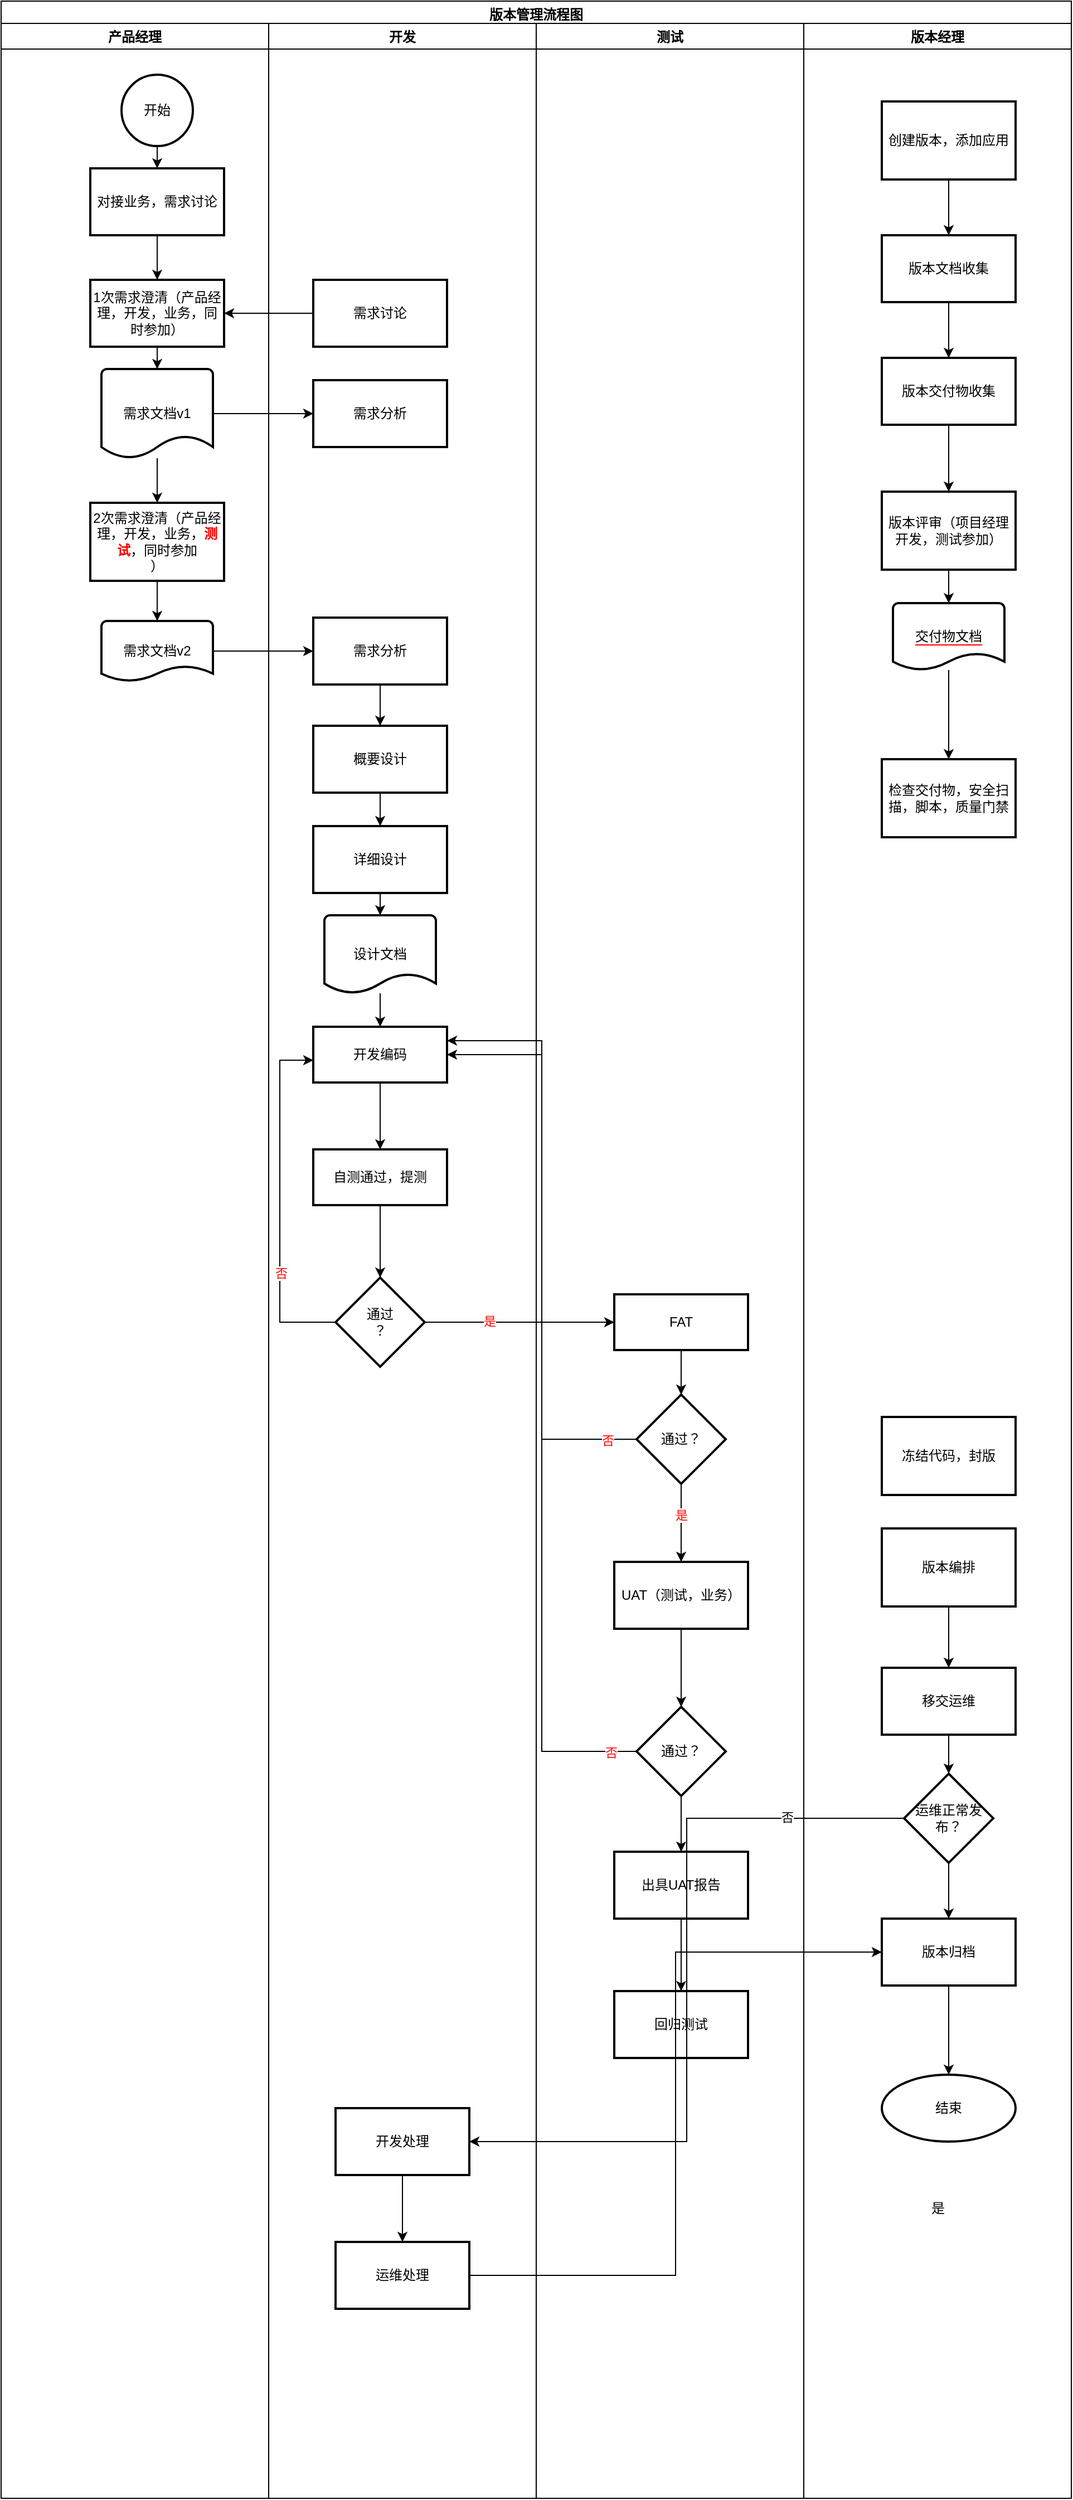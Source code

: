<mxfile version="20.2.3" type="github">
  <diagram id="prtHgNgQTEPvFCAcTncT" name="Page-1">
    <mxGraphModel dx="2087" dy="2936" grid="1" gridSize="10" guides="1" tooltips="1" connect="1" arrows="1" fold="1" page="1" pageScale="1" pageWidth="827" pageHeight="1169" math="0" shadow="0">
      <root>
        <mxCell id="0" />
        <mxCell id="1" parent="0" />
        <mxCell id="lutoSb2hvt4KpB5OYZrL-9" value="版本管理流程图" style="swimlane;" vertex="1" parent="1">
          <mxGeometry x="-160" y="-1200" width="960" height="2240" as="geometry" />
        </mxCell>
        <mxCell id="lutoSb2hvt4KpB5OYZrL-10" value="开发" style="swimlane;" vertex="1" parent="lutoSb2hvt4KpB5OYZrL-9">
          <mxGeometry x="240" y="20" width="240" height="2220" as="geometry" />
        </mxCell>
        <mxCell id="lutoSb2hvt4KpB5OYZrL-53" value="需求讨论" style="whiteSpace=wrap;html=1;strokeWidth=2;" vertex="1" parent="lutoSb2hvt4KpB5OYZrL-10">
          <mxGeometry x="40" y="230" width="120" height="60" as="geometry" />
        </mxCell>
        <mxCell id="lutoSb2hvt4KpB5OYZrL-60" value="需求分析" style="whiteSpace=wrap;html=1;strokeWidth=2;" vertex="1" parent="lutoSb2hvt4KpB5OYZrL-10">
          <mxGeometry x="40" y="533" width="120" height="60" as="geometry" />
        </mxCell>
        <mxCell id="lutoSb2hvt4KpB5OYZrL-68" value="需求分析" style="whiteSpace=wrap;html=1;strokeWidth=2;" vertex="1" parent="lutoSb2hvt4KpB5OYZrL-10">
          <mxGeometry x="40" y="320" width="120" height="60" as="geometry" />
        </mxCell>
        <mxCell id="lutoSb2hvt4KpB5OYZrL-70" value="概要设计" style="whiteSpace=wrap;html=1;strokeWidth=2;" vertex="1" parent="lutoSb2hvt4KpB5OYZrL-10">
          <mxGeometry x="40" y="630" width="120" height="60" as="geometry" />
        </mxCell>
        <mxCell id="lutoSb2hvt4KpB5OYZrL-72" value="设计文档" style="strokeWidth=2;html=1;shape=mxgraph.flowchart.document2;whiteSpace=wrap;size=0.25;" vertex="1" parent="lutoSb2hvt4KpB5OYZrL-10">
          <mxGeometry x="50" y="800" width="100" height="70" as="geometry" />
        </mxCell>
        <mxCell id="lutoSb2hvt4KpB5OYZrL-74" style="edgeStyle=orthogonalEdgeStyle;rounded=0;orthogonalLoop=1;jettySize=auto;html=1;entryX=0.5;entryY=0;entryDx=0;entryDy=0;entryPerimeter=0;fontColor=#FF0000;" edge="1" parent="lutoSb2hvt4KpB5OYZrL-10" source="lutoSb2hvt4KpB5OYZrL-73" target="lutoSb2hvt4KpB5OYZrL-72">
          <mxGeometry relative="1" as="geometry" />
        </mxCell>
        <mxCell id="lutoSb2hvt4KpB5OYZrL-73" value="详细设计" style="whiteSpace=wrap;html=1;strokeWidth=2;" vertex="1" parent="lutoSb2hvt4KpB5OYZrL-10">
          <mxGeometry x="40" y="720" width="120" height="60" as="geometry" />
        </mxCell>
        <mxCell id="lutoSb2hvt4KpB5OYZrL-71" style="edgeStyle=orthogonalEdgeStyle;rounded=0;orthogonalLoop=1;jettySize=auto;html=1;fontColor=#FF0000;" edge="1" parent="lutoSb2hvt4KpB5OYZrL-10" source="lutoSb2hvt4KpB5OYZrL-70" target="lutoSb2hvt4KpB5OYZrL-73">
          <mxGeometry relative="1" as="geometry">
            <mxPoint x="100" y="760" as="targetPoint" />
          </mxGeometry>
        </mxCell>
        <mxCell id="lutoSb2hvt4KpB5OYZrL-80" value="" style="edgeStyle=orthogonalEdgeStyle;rounded=0;orthogonalLoop=1;jettySize=auto;html=1;fontColor=#FF0000;" edge="1" parent="lutoSb2hvt4KpB5OYZrL-10" source="lutoSb2hvt4KpB5OYZrL-77" target="lutoSb2hvt4KpB5OYZrL-79">
          <mxGeometry relative="1" as="geometry" />
        </mxCell>
        <mxCell id="lutoSb2hvt4KpB5OYZrL-77" value="开发编码" style="whiteSpace=wrap;html=1;strokeWidth=2;" vertex="1" parent="lutoSb2hvt4KpB5OYZrL-10">
          <mxGeometry x="40" y="900" width="120" height="50" as="geometry" />
        </mxCell>
        <mxCell id="lutoSb2hvt4KpB5OYZrL-78" value="" style="edgeStyle=orthogonalEdgeStyle;rounded=0;orthogonalLoop=1;jettySize=auto;html=1;fontColor=#FF0000;" edge="1" parent="lutoSb2hvt4KpB5OYZrL-10" source="lutoSb2hvt4KpB5OYZrL-72" target="lutoSb2hvt4KpB5OYZrL-77">
          <mxGeometry relative="1" as="geometry" />
        </mxCell>
        <mxCell id="lutoSb2hvt4KpB5OYZrL-79" value="自测通过，提测" style="whiteSpace=wrap;html=1;strokeWidth=2;" vertex="1" parent="lutoSb2hvt4KpB5OYZrL-10">
          <mxGeometry x="40" y="1010" width="120" height="50" as="geometry" />
        </mxCell>
        <mxCell id="lutoSb2hvt4KpB5OYZrL-141" value="开发处理" style="whiteSpace=wrap;html=1;strokeWidth=2;" vertex="1" parent="lutoSb2hvt4KpB5OYZrL-10">
          <mxGeometry x="60" y="1870" width="120" height="60" as="geometry" />
        </mxCell>
        <mxCell id="lutoSb2hvt4KpB5OYZrL-143" value="运维处理" style="whiteSpace=wrap;html=1;strokeWidth=2;" vertex="1" parent="lutoSb2hvt4KpB5OYZrL-10">
          <mxGeometry x="60" y="1990" width="120" height="60" as="geometry" />
        </mxCell>
        <mxCell id="lutoSb2hvt4KpB5OYZrL-144" value="" style="edgeStyle=orthogonalEdgeStyle;rounded=0;orthogonalLoop=1;jettySize=auto;html=1;fontColor=#000000;" edge="1" parent="lutoSb2hvt4KpB5OYZrL-10" source="lutoSb2hvt4KpB5OYZrL-141" target="lutoSb2hvt4KpB5OYZrL-143">
          <mxGeometry relative="1" as="geometry" />
        </mxCell>
        <mxCell id="lutoSb2hvt4KpB5OYZrL-11" value="测试" style="swimlane;startSize=23;" vertex="1" parent="lutoSb2hvt4KpB5OYZrL-9">
          <mxGeometry x="480" y="20" width="240" height="2220" as="geometry" />
        </mxCell>
        <mxCell id="lutoSb2hvt4KpB5OYZrL-86" value="FAT" style="whiteSpace=wrap;html=1;strokeWidth=2;" vertex="1" parent="lutoSb2hvt4KpB5OYZrL-11">
          <mxGeometry x="70" y="1140" width="120" height="50" as="geometry" />
        </mxCell>
        <mxCell id="lutoSb2hvt4KpB5OYZrL-100" value="UAT（测试，业务）" style="whiteSpace=wrap;html=1;strokeWidth=2;" vertex="1" parent="lutoSb2hvt4KpB5OYZrL-11">
          <mxGeometry x="70" y="1380" width="120" height="60" as="geometry" />
        </mxCell>
        <mxCell id="lutoSb2hvt4KpB5OYZrL-90" value="通过？" style="rhombus;whiteSpace=wrap;html=1;strokeWidth=2;" vertex="1" parent="lutoSb2hvt4KpB5OYZrL-11">
          <mxGeometry x="90" y="1230" width="80" height="80" as="geometry" />
        </mxCell>
        <mxCell id="lutoSb2hvt4KpB5OYZrL-91" value="" style="edgeStyle=orthogonalEdgeStyle;rounded=0;orthogonalLoop=1;jettySize=auto;html=1;fontColor=#FF0000;" edge="1" parent="lutoSb2hvt4KpB5OYZrL-11" source="lutoSb2hvt4KpB5OYZrL-86" target="lutoSb2hvt4KpB5OYZrL-90">
          <mxGeometry relative="1" as="geometry" />
        </mxCell>
        <mxCell id="lutoSb2hvt4KpB5OYZrL-101" value="" style="edgeStyle=orthogonalEdgeStyle;rounded=0;orthogonalLoop=1;jettySize=auto;html=1;fontColor=#FF0000;" edge="1" parent="lutoSb2hvt4KpB5OYZrL-11" source="lutoSb2hvt4KpB5OYZrL-90" target="lutoSb2hvt4KpB5OYZrL-100">
          <mxGeometry relative="1" as="geometry" />
        </mxCell>
        <mxCell id="lutoSb2hvt4KpB5OYZrL-104" value="是" style="edgeLabel;html=1;align=center;verticalAlign=middle;resizable=0;points=[];fontColor=#FF0000;" vertex="1" connectable="0" parent="lutoSb2hvt4KpB5OYZrL-101">
          <mxGeometry x="-0.218" relative="1" as="geometry">
            <mxPoint as="offset" />
          </mxGeometry>
        </mxCell>
        <mxCell id="lutoSb2hvt4KpB5OYZrL-108" value="出具UAT报告" style="whiteSpace=wrap;html=1;strokeWidth=2;" vertex="1" parent="lutoSb2hvt4KpB5OYZrL-11">
          <mxGeometry x="70" y="1640" width="120" height="60" as="geometry" />
        </mxCell>
        <mxCell id="lutoSb2hvt4KpB5OYZrL-124" value="回归测试" style="whiteSpace=wrap;html=1;strokeWidth=2;" vertex="1" parent="lutoSb2hvt4KpB5OYZrL-11">
          <mxGeometry x="70" y="1765" width="120" height="60" as="geometry" />
        </mxCell>
        <mxCell id="lutoSb2hvt4KpB5OYZrL-125" value="" style="edgeStyle=orthogonalEdgeStyle;rounded=0;orthogonalLoop=1;jettySize=auto;html=1;fontColor=#000000;" edge="1" parent="lutoSb2hvt4KpB5OYZrL-11" source="lutoSb2hvt4KpB5OYZrL-108" target="lutoSb2hvt4KpB5OYZrL-124">
          <mxGeometry relative="1" as="geometry" />
        </mxCell>
        <mxCell id="lutoSb2hvt4KpB5OYZrL-16" value="版本经理" style="swimlane;" vertex="1" parent="lutoSb2hvt4KpB5OYZrL-9">
          <mxGeometry x="720" y="20" width="240" height="2220" as="geometry" />
        </mxCell>
        <mxCell id="lutoSb2hvt4KpB5OYZrL-113" style="edgeStyle=orthogonalEdgeStyle;rounded=0;orthogonalLoop=1;jettySize=auto;html=1;entryX=0.5;entryY=0;entryDx=0;entryDy=0;fontColor=#FF0000;" edge="1" parent="lutoSb2hvt4KpB5OYZrL-16" source="lutoSb2hvt4KpB5OYZrL-84" target="lutoSb2hvt4KpB5OYZrL-85">
          <mxGeometry relative="1" as="geometry" />
        </mxCell>
        <mxCell id="lutoSb2hvt4KpB5OYZrL-84" value="创建版本，添加应用" style="whiteSpace=wrap;html=1;strokeWidth=2;" vertex="1" parent="lutoSb2hvt4KpB5OYZrL-16">
          <mxGeometry x="70" y="70" width="120" height="70" as="geometry" />
        </mxCell>
        <mxCell id="lutoSb2hvt4KpB5OYZrL-114" style="edgeStyle=orthogonalEdgeStyle;rounded=0;orthogonalLoop=1;jettySize=auto;html=1;exitX=0.5;exitY=1;exitDx=0;exitDy=0;entryX=0.5;entryY=0;entryDx=0;entryDy=0;fontColor=#FF0000;" edge="1" parent="lutoSb2hvt4KpB5OYZrL-16" source="lutoSb2hvt4KpB5OYZrL-85" target="lutoSb2hvt4KpB5OYZrL-102">
          <mxGeometry relative="1" as="geometry" />
        </mxCell>
        <mxCell id="lutoSb2hvt4KpB5OYZrL-85" value="版本文档收集" style="whiteSpace=wrap;html=1;strokeWidth=2;" vertex="1" parent="lutoSb2hvt4KpB5OYZrL-16">
          <mxGeometry x="70" y="190" width="120" height="60" as="geometry" />
        </mxCell>
        <mxCell id="lutoSb2hvt4KpB5OYZrL-115" style="edgeStyle=orthogonalEdgeStyle;rounded=0;orthogonalLoop=1;jettySize=auto;html=1;exitX=0.5;exitY=1;exitDx=0;exitDy=0;entryX=0.5;entryY=0;entryDx=0;entryDy=0;fontColor=#FF0000;" edge="1" parent="lutoSb2hvt4KpB5OYZrL-16" source="lutoSb2hvt4KpB5OYZrL-102" target="lutoSb2hvt4KpB5OYZrL-103">
          <mxGeometry relative="1" as="geometry" />
        </mxCell>
        <mxCell id="lutoSb2hvt4KpB5OYZrL-102" value="版本交付物收集" style="whiteSpace=wrap;html=1;strokeWidth=2;" vertex="1" parent="lutoSb2hvt4KpB5OYZrL-16">
          <mxGeometry x="70" y="300" width="120" height="60" as="geometry" />
        </mxCell>
        <mxCell id="lutoSb2hvt4KpB5OYZrL-117" style="edgeStyle=orthogonalEdgeStyle;rounded=0;orthogonalLoop=1;jettySize=auto;html=1;entryX=0.5;entryY=0;entryDx=0;entryDy=0;entryPerimeter=0;fontColor=#FF0000;" edge="1" parent="lutoSb2hvt4KpB5OYZrL-16" source="lutoSb2hvt4KpB5OYZrL-103" target="lutoSb2hvt4KpB5OYZrL-116">
          <mxGeometry relative="1" as="geometry" />
        </mxCell>
        <mxCell id="lutoSb2hvt4KpB5OYZrL-103" value="版本评审（项目经理开发，测试参加）" style="whiteSpace=wrap;html=1;strokeWidth=2;" vertex="1" parent="lutoSb2hvt4KpB5OYZrL-16">
          <mxGeometry x="70" y="420" width="120" height="70" as="geometry" />
        </mxCell>
        <mxCell id="lutoSb2hvt4KpB5OYZrL-119" value="" style="edgeStyle=orthogonalEdgeStyle;rounded=0;orthogonalLoop=1;jettySize=auto;html=1;fontColor=#000000;entryX=0.5;entryY=0;entryDx=0;entryDy=0;" edge="1" parent="lutoSb2hvt4KpB5OYZrL-16" source="lutoSb2hvt4KpB5OYZrL-116" target="lutoSb2hvt4KpB5OYZrL-120">
          <mxGeometry relative="1" as="geometry">
            <mxPoint x="130" y="660" as="targetPoint" />
          </mxGeometry>
        </mxCell>
        <mxCell id="lutoSb2hvt4KpB5OYZrL-116" value="&lt;font style=&quot;background-color: rgb(255, 255, 255);&quot; color=&quot;#000000&quot;&gt;交付物文档&lt;/font&gt;" style="strokeWidth=2;html=1;shape=mxgraph.flowchart.document2;whiteSpace=wrap;size=0.25;labelBackgroundColor=#FF0000;fontColor=#FF0000;align=center;" vertex="1" parent="lutoSb2hvt4KpB5OYZrL-16">
          <mxGeometry x="80" y="520" width="100" height="60" as="geometry" />
        </mxCell>
        <mxCell id="lutoSb2hvt4KpB5OYZrL-120" value="检查交付物，安全扫描，脚本，质量门禁" style="whiteSpace=wrap;html=1;strokeWidth=2;" vertex="1" parent="lutoSb2hvt4KpB5OYZrL-16">
          <mxGeometry x="70" y="660" width="120" height="70" as="geometry" />
        </mxCell>
        <mxCell id="lutoSb2hvt4KpB5OYZrL-122" value="冻结代码，封版" style="whiteSpace=wrap;html=1;strokeWidth=2;" vertex="1" parent="lutoSb2hvt4KpB5OYZrL-16">
          <mxGeometry x="70" y="1250" width="120" height="70" as="geometry" />
        </mxCell>
        <mxCell id="lutoSb2hvt4KpB5OYZrL-126" value="版本编排" style="whiteSpace=wrap;html=1;strokeWidth=2;" vertex="1" parent="lutoSb2hvt4KpB5OYZrL-16">
          <mxGeometry x="70" y="1350" width="120" height="70" as="geometry" />
        </mxCell>
        <mxCell id="lutoSb2hvt4KpB5OYZrL-132" value="" style="edgeStyle=orthogonalEdgeStyle;rounded=0;orthogonalLoop=1;jettySize=auto;html=1;fontColor=#000000;" edge="1" parent="lutoSb2hvt4KpB5OYZrL-16" source="lutoSb2hvt4KpB5OYZrL-127" target="lutoSb2hvt4KpB5OYZrL-131">
          <mxGeometry relative="1" as="geometry" />
        </mxCell>
        <mxCell id="lutoSb2hvt4KpB5OYZrL-127" value="移交运维" style="whiteSpace=wrap;html=1;strokeWidth=2;" vertex="1" parent="lutoSb2hvt4KpB5OYZrL-16">
          <mxGeometry x="70" y="1475" width="120" height="60" as="geometry" />
        </mxCell>
        <mxCell id="lutoSb2hvt4KpB5OYZrL-128" value="" style="edgeStyle=orthogonalEdgeStyle;rounded=0;orthogonalLoop=1;jettySize=auto;html=1;fontColor=#000000;" edge="1" parent="lutoSb2hvt4KpB5OYZrL-16" source="lutoSb2hvt4KpB5OYZrL-126" target="lutoSb2hvt4KpB5OYZrL-127">
          <mxGeometry relative="1" as="geometry" />
        </mxCell>
        <mxCell id="lutoSb2hvt4KpB5OYZrL-131" value="运维正常发布？" style="rhombus;whiteSpace=wrap;html=1;strokeWidth=2;" vertex="1" parent="lutoSb2hvt4KpB5OYZrL-16">
          <mxGeometry x="90" y="1570" width="80" height="80" as="geometry" />
        </mxCell>
        <mxCell id="lutoSb2hvt4KpB5OYZrL-139" value="" style="edgeStyle=orthogonalEdgeStyle;rounded=0;orthogonalLoop=1;jettySize=auto;html=1;fontColor=#000000;" edge="1" parent="lutoSb2hvt4KpB5OYZrL-16" source="lutoSb2hvt4KpB5OYZrL-135" target="lutoSb2hvt4KpB5OYZrL-138">
          <mxGeometry relative="1" as="geometry" />
        </mxCell>
        <mxCell id="lutoSb2hvt4KpB5OYZrL-135" value="版本归档" style="whiteSpace=wrap;html=1;strokeWidth=2;" vertex="1" parent="lutoSb2hvt4KpB5OYZrL-16">
          <mxGeometry x="70" y="1700" width="120" height="60" as="geometry" />
        </mxCell>
        <mxCell id="lutoSb2hvt4KpB5OYZrL-136" value="" style="edgeStyle=orthogonalEdgeStyle;rounded=0;orthogonalLoop=1;jettySize=auto;html=1;fontColor=#000000;" edge="1" parent="lutoSb2hvt4KpB5OYZrL-16" source="lutoSb2hvt4KpB5OYZrL-131" target="lutoSb2hvt4KpB5OYZrL-135">
          <mxGeometry relative="1" as="geometry" />
        </mxCell>
        <mxCell id="lutoSb2hvt4KpB5OYZrL-138" value="结束" style="ellipse;whiteSpace=wrap;html=1;strokeWidth=2;" vertex="1" parent="lutoSb2hvt4KpB5OYZrL-16">
          <mxGeometry x="70" y="1840" width="120" height="60" as="geometry" />
        </mxCell>
        <mxCell id="lutoSb2hvt4KpB5OYZrL-21" value="产品经理" style="swimlane;" vertex="1" parent="lutoSb2hvt4KpB5OYZrL-9">
          <mxGeometry y="20" width="240" height="2220" as="geometry" />
        </mxCell>
        <mxCell id="lutoSb2hvt4KpB5OYZrL-22" value="开始&lt;br&gt;" style="strokeWidth=2;html=1;shape=mxgraph.flowchart.start_2;whiteSpace=wrap;" vertex="1" parent="lutoSb2hvt4KpB5OYZrL-21">
          <mxGeometry x="108" y="46" width="64" height="64" as="geometry" />
        </mxCell>
        <mxCell id="lutoSb2hvt4KpB5OYZrL-29" value="对接业务，需求讨论" style="whiteSpace=wrap;html=1;strokeWidth=2;" vertex="1" parent="lutoSb2hvt4KpB5OYZrL-21">
          <mxGeometry x="80" y="130" width="120" height="60" as="geometry" />
        </mxCell>
        <mxCell id="lutoSb2hvt4KpB5OYZrL-30" value="" style="edgeStyle=orthogonalEdgeStyle;rounded=0;orthogonalLoop=1;jettySize=auto;html=1;" edge="1" parent="lutoSb2hvt4KpB5OYZrL-21" source="lutoSb2hvt4KpB5OYZrL-22" target="lutoSb2hvt4KpB5OYZrL-29">
          <mxGeometry relative="1" as="geometry" />
        </mxCell>
        <mxCell id="lutoSb2hvt4KpB5OYZrL-31" value="1次需求澄清（产品经理，开发，业务，同时参加）" style="whiteSpace=wrap;html=1;strokeWidth=2;" vertex="1" parent="lutoSb2hvt4KpB5OYZrL-21">
          <mxGeometry x="80" y="230" width="120" height="60" as="geometry" />
        </mxCell>
        <mxCell id="lutoSb2hvt4KpB5OYZrL-32" value="" style="edgeStyle=orthogonalEdgeStyle;rounded=0;orthogonalLoop=1;jettySize=auto;html=1;" edge="1" parent="lutoSb2hvt4KpB5OYZrL-21" source="lutoSb2hvt4KpB5OYZrL-29" target="lutoSb2hvt4KpB5OYZrL-31">
          <mxGeometry relative="1" as="geometry" />
        </mxCell>
        <mxCell id="lutoSb2hvt4KpB5OYZrL-63" style="edgeStyle=orthogonalEdgeStyle;rounded=0;orthogonalLoop=1;jettySize=auto;html=1;entryX=0.5;entryY=0;entryDx=0;entryDy=0;entryPerimeter=0;fontColor=#FF0000;" edge="1" parent="lutoSb2hvt4KpB5OYZrL-21" source="lutoSb2hvt4KpB5OYZrL-55" target="lutoSb2hvt4KpB5OYZrL-58">
          <mxGeometry relative="1" as="geometry" />
        </mxCell>
        <mxCell id="lutoSb2hvt4KpB5OYZrL-55" value="2次需求澄清（产品经理，开发，业务，&lt;b&gt;&lt;font color=&quot;#ff0000&quot;&gt;测试&lt;/font&gt;&lt;/b&gt;，同时参加&lt;br&gt;）" style="whiteSpace=wrap;html=1;strokeWidth=2;" vertex="1" parent="lutoSb2hvt4KpB5OYZrL-21">
          <mxGeometry x="80" y="430" width="120" height="70" as="geometry" />
        </mxCell>
        <mxCell id="lutoSb2hvt4KpB5OYZrL-58" value="需求文档v2" style="strokeWidth=2;html=1;shape=mxgraph.flowchart.document2;whiteSpace=wrap;size=0.25;" vertex="1" parent="lutoSb2hvt4KpB5OYZrL-21">
          <mxGeometry x="90" y="536" width="100" height="54" as="geometry" />
        </mxCell>
        <mxCell id="lutoSb2hvt4KpB5OYZrL-64" style="edgeStyle=orthogonalEdgeStyle;rounded=0;orthogonalLoop=1;jettySize=auto;html=1;entryX=0.5;entryY=0;entryDx=0;entryDy=0;fontColor=#FF0000;" edge="1" parent="lutoSb2hvt4KpB5OYZrL-21" source="lutoSb2hvt4KpB5OYZrL-34" target="lutoSb2hvt4KpB5OYZrL-55">
          <mxGeometry relative="1" as="geometry" />
        </mxCell>
        <mxCell id="lutoSb2hvt4KpB5OYZrL-34" value="需求文档v1" style="strokeWidth=2;html=1;shape=mxgraph.flowchart.document2;whiteSpace=wrap;size=0.25;" vertex="1" parent="lutoSb2hvt4KpB5OYZrL-21">
          <mxGeometry x="90" y="310" width="100" height="80" as="geometry" />
        </mxCell>
        <mxCell id="lutoSb2hvt4KpB5OYZrL-33" style="edgeStyle=orthogonalEdgeStyle;rounded=0;orthogonalLoop=1;jettySize=auto;html=1;" edge="1" parent="lutoSb2hvt4KpB5OYZrL-21" source="lutoSb2hvt4KpB5OYZrL-31" target="lutoSb2hvt4KpB5OYZrL-34">
          <mxGeometry relative="1" as="geometry">
            <mxPoint x="370" y="260" as="targetPoint" />
          </mxGeometry>
        </mxCell>
        <mxCell id="lutoSb2hvt4KpB5OYZrL-61" value="" style="edgeStyle=orthogonalEdgeStyle;rounded=0;orthogonalLoop=1;jettySize=auto;html=1;fontColor=#FF0000;" edge="1" parent="lutoSb2hvt4KpB5OYZrL-9" source="lutoSb2hvt4KpB5OYZrL-58" target="lutoSb2hvt4KpB5OYZrL-60">
          <mxGeometry relative="1" as="geometry" />
        </mxCell>
        <mxCell id="lutoSb2hvt4KpB5OYZrL-66" style="edgeStyle=orthogonalEdgeStyle;rounded=0;orthogonalLoop=1;jettySize=auto;html=1;fontColor=#FF0000;" edge="1" parent="lutoSb2hvt4KpB5OYZrL-9" source="lutoSb2hvt4KpB5OYZrL-53" target="lutoSb2hvt4KpB5OYZrL-31">
          <mxGeometry relative="1" as="geometry" />
        </mxCell>
        <mxCell id="lutoSb2hvt4KpB5OYZrL-92" style="edgeStyle=orthogonalEdgeStyle;rounded=0;orthogonalLoop=1;jettySize=auto;html=1;entryX=1;entryY=0.25;entryDx=0;entryDy=0;fontColor=#FF0000;" edge="1" parent="lutoSb2hvt4KpB5OYZrL-9" source="lutoSb2hvt4KpB5OYZrL-90" target="lutoSb2hvt4KpB5OYZrL-77">
          <mxGeometry relative="1" as="geometry" />
        </mxCell>
        <mxCell id="lutoSb2hvt4KpB5OYZrL-93" value="否" style="edgeLabel;html=1;align=center;verticalAlign=middle;resizable=0;points=[];fontColor=#FF0000;" vertex="1" connectable="0" parent="lutoSb2hvt4KpB5OYZrL-92">
          <mxGeometry x="-0.902" y="1" relative="1" as="geometry">
            <mxPoint as="offset" />
          </mxGeometry>
        </mxCell>
        <mxCell id="lutoSb2hvt4KpB5OYZrL-140" style="edgeStyle=orthogonalEdgeStyle;rounded=0;orthogonalLoop=1;jettySize=auto;html=1;fontColor=#000000;entryX=1;entryY=0.5;entryDx=0;entryDy=0;" edge="1" parent="lutoSb2hvt4KpB5OYZrL-9" source="lutoSb2hvt4KpB5OYZrL-131" target="lutoSb2hvt4KpB5OYZrL-141">
          <mxGeometry relative="1" as="geometry">
            <mxPoint x="370" y="1920" as="targetPoint" />
          </mxGeometry>
        </mxCell>
        <mxCell id="lutoSb2hvt4KpB5OYZrL-146" value="否" style="edgeLabel;html=1;align=center;verticalAlign=middle;resizable=0;points=[];fontColor=#000000;" vertex="1" connectable="0" parent="lutoSb2hvt4KpB5OYZrL-140">
          <mxGeometry x="-0.69" y="-1" relative="1" as="geometry">
            <mxPoint as="offset" />
          </mxGeometry>
        </mxCell>
        <mxCell id="lutoSb2hvt4KpB5OYZrL-145" style="edgeStyle=orthogonalEdgeStyle;rounded=0;orthogonalLoop=1;jettySize=auto;html=1;entryX=0;entryY=0.5;entryDx=0;entryDy=0;fontColor=#000000;" edge="1" parent="lutoSb2hvt4KpB5OYZrL-9" source="lutoSb2hvt4KpB5OYZrL-143" target="lutoSb2hvt4KpB5OYZrL-135">
          <mxGeometry relative="1" as="geometry" />
        </mxCell>
        <mxCell id="lutoSb2hvt4KpB5OYZrL-67" style="edgeStyle=orthogonalEdgeStyle;rounded=0;orthogonalLoop=1;jettySize=auto;html=1;fontColor=#FF0000;" edge="1" parent="1" source="lutoSb2hvt4KpB5OYZrL-34">
          <mxGeometry relative="1" as="geometry">
            <mxPoint x="120" y="-830" as="targetPoint" />
          </mxGeometry>
        </mxCell>
        <mxCell id="lutoSb2hvt4KpB5OYZrL-69" style="edgeStyle=orthogonalEdgeStyle;rounded=0;orthogonalLoop=1;jettySize=auto;html=1;fontColor=#FF0000;" edge="1" parent="1" source="lutoSb2hvt4KpB5OYZrL-60">
          <mxGeometry relative="1" as="geometry">
            <mxPoint x="180" y="-550" as="targetPoint" />
          </mxGeometry>
        </mxCell>
        <mxCell id="lutoSb2hvt4KpB5OYZrL-89" style="edgeStyle=orthogonalEdgeStyle;rounded=0;orthogonalLoop=1;jettySize=auto;html=1;fontColor=#FF0000;entryX=0;entryY=0.5;entryDx=0;entryDy=0;" edge="1" parent="1" source="lutoSb2hvt4KpB5OYZrL-87" target="lutoSb2hvt4KpB5OYZrL-86">
          <mxGeometry relative="1" as="geometry">
            <mxPoint x="380" y="-15" as="targetPoint" />
          </mxGeometry>
        </mxCell>
        <mxCell id="lutoSb2hvt4KpB5OYZrL-94" value="是" style="edgeLabel;html=1;align=center;verticalAlign=middle;resizable=0;points=[];fontColor=#FF0000;" vertex="1" connectable="0" parent="lutoSb2hvt4KpB5OYZrL-89">
          <mxGeometry x="-0.318" y="1" relative="1" as="geometry">
            <mxPoint as="offset" />
          </mxGeometry>
        </mxCell>
        <mxCell id="lutoSb2hvt4KpB5OYZrL-98" style="edgeStyle=orthogonalEdgeStyle;rounded=0;orthogonalLoop=1;jettySize=auto;html=1;exitX=0;exitY=0.5;exitDx=0;exitDy=0;fontColor=#FF0000;" edge="1" parent="1" source="lutoSb2hvt4KpB5OYZrL-87" target="lutoSb2hvt4KpB5OYZrL-77">
          <mxGeometry relative="1" as="geometry">
            <mxPoint x="103" y="-228" as="targetPoint" />
            <Array as="points">
              <mxPoint x="90" y="-15" />
              <mxPoint x="90" y="-250" />
            </Array>
          </mxGeometry>
        </mxCell>
        <mxCell id="lutoSb2hvt4KpB5OYZrL-99" value="否" style="edgeLabel;html=1;align=center;verticalAlign=middle;resizable=0;points=[];fontColor=#FF0000;" vertex="1" connectable="0" parent="lutoSb2hvt4KpB5OYZrL-98">
          <mxGeometry x="-0.403" y="-1" relative="1" as="geometry">
            <mxPoint as="offset" />
          </mxGeometry>
        </mxCell>
        <mxCell id="lutoSb2hvt4KpB5OYZrL-87" value="通过&lt;br&gt;？" style="rhombus;whiteSpace=wrap;html=1;strokeWidth=2;" vertex="1" parent="1">
          <mxGeometry x="140" y="-55" width="80" height="80" as="geometry" />
        </mxCell>
        <mxCell id="lutoSb2hvt4KpB5OYZrL-88" value="" style="edgeStyle=orthogonalEdgeStyle;rounded=0;orthogonalLoop=1;jettySize=auto;html=1;fontColor=#FF0000;" edge="1" parent="1" source="lutoSb2hvt4KpB5OYZrL-79" target="lutoSb2hvt4KpB5OYZrL-87">
          <mxGeometry relative="1" as="geometry" />
        </mxCell>
        <mxCell id="lutoSb2hvt4KpB5OYZrL-109" value="" style="edgeStyle=orthogonalEdgeStyle;rounded=0;orthogonalLoop=1;jettySize=auto;html=1;fontColor=#FF0000;" edge="1" parent="1" source="lutoSb2hvt4KpB5OYZrL-106" target="lutoSb2hvt4KpB5OYZrL-108">
          <mxGeometry relative="1" as="geometry" />
        </mxCell>
        <mxCell id="lutoSb2hvt4KpB5OYZrL-110" style="edgeStyle=orthogonalEdgeStyle;rounded=0;orthogonalLoop=1;jettySize=auto;html=1;entryX=1;entryY=0.5;entryDx=0;entryDy=0;fontColor=#FF0000;" edge="1" parent="1" source="lutoSb2hvt4KpB5OYZrL-106" target="lutoSb2hvt4KpB5OYZrL-77">
          <mxGeometry relative="1" as="geometry" />
        </mxCell>
        <mxCell id="lutoSb2hvt4KpB5OYZrL-112" value="否" style="edgeLabel;html=1;align=center;verticalAlign=middle;resizable=0;points=[];fontColor=#FF0000;" vertex="1" connectable="0" parent="lutoSb2hvt4KpB5OYZrL-110">
          <mxGeometry x="-0.942" y="1" relative="1" as="geometry">
            <mxPoint as="offset" />
          </mxGeometry>
        </mxCell>
        <mxCell id="lutoSb2hvt4KpB5OYZrL-106" value="通过？" style="rhombus;whiteSpace=wrap;html=1;strokeWidth=2;" vertex="1" parent="1">
          <mxGeometry x="410" y="330" width="80" height="80" as="geometry" />
        </mxCell>
        <mxCell id="lutoSb2hvt4KpB5OYZrL-107" value="" style="edgeStyle=orthogonalEdgeStyle;rounded=0;orthogonalLoop=1;jettySize=auto;html=1;fontColor=#FF0000;" edge="1" parent="1" source="lutoSb2hvt4KpB5OYZrL-100" target="lutoSb2hvt4KpB5OYZrL-106">
          <mxGeometry relative="1" as="geometry" />
        </mxCell>
        <mxCell id="lutoSb2hvt4KpB5OYZrL-137" value="是" style="text;html=1;align=center;verticalAlign=middle;resizable=0;points=[];autosize=1;strokeColor=none;fillColor=none;fontColor=#000000;" vertex="1" parent="1">
          <mxGeometry x="660" y="765" width="40" height="30" as="geometry" />
        </mxCell>
      </root>
    </mxGraphModel>
  </diagram>
</mxfile>
